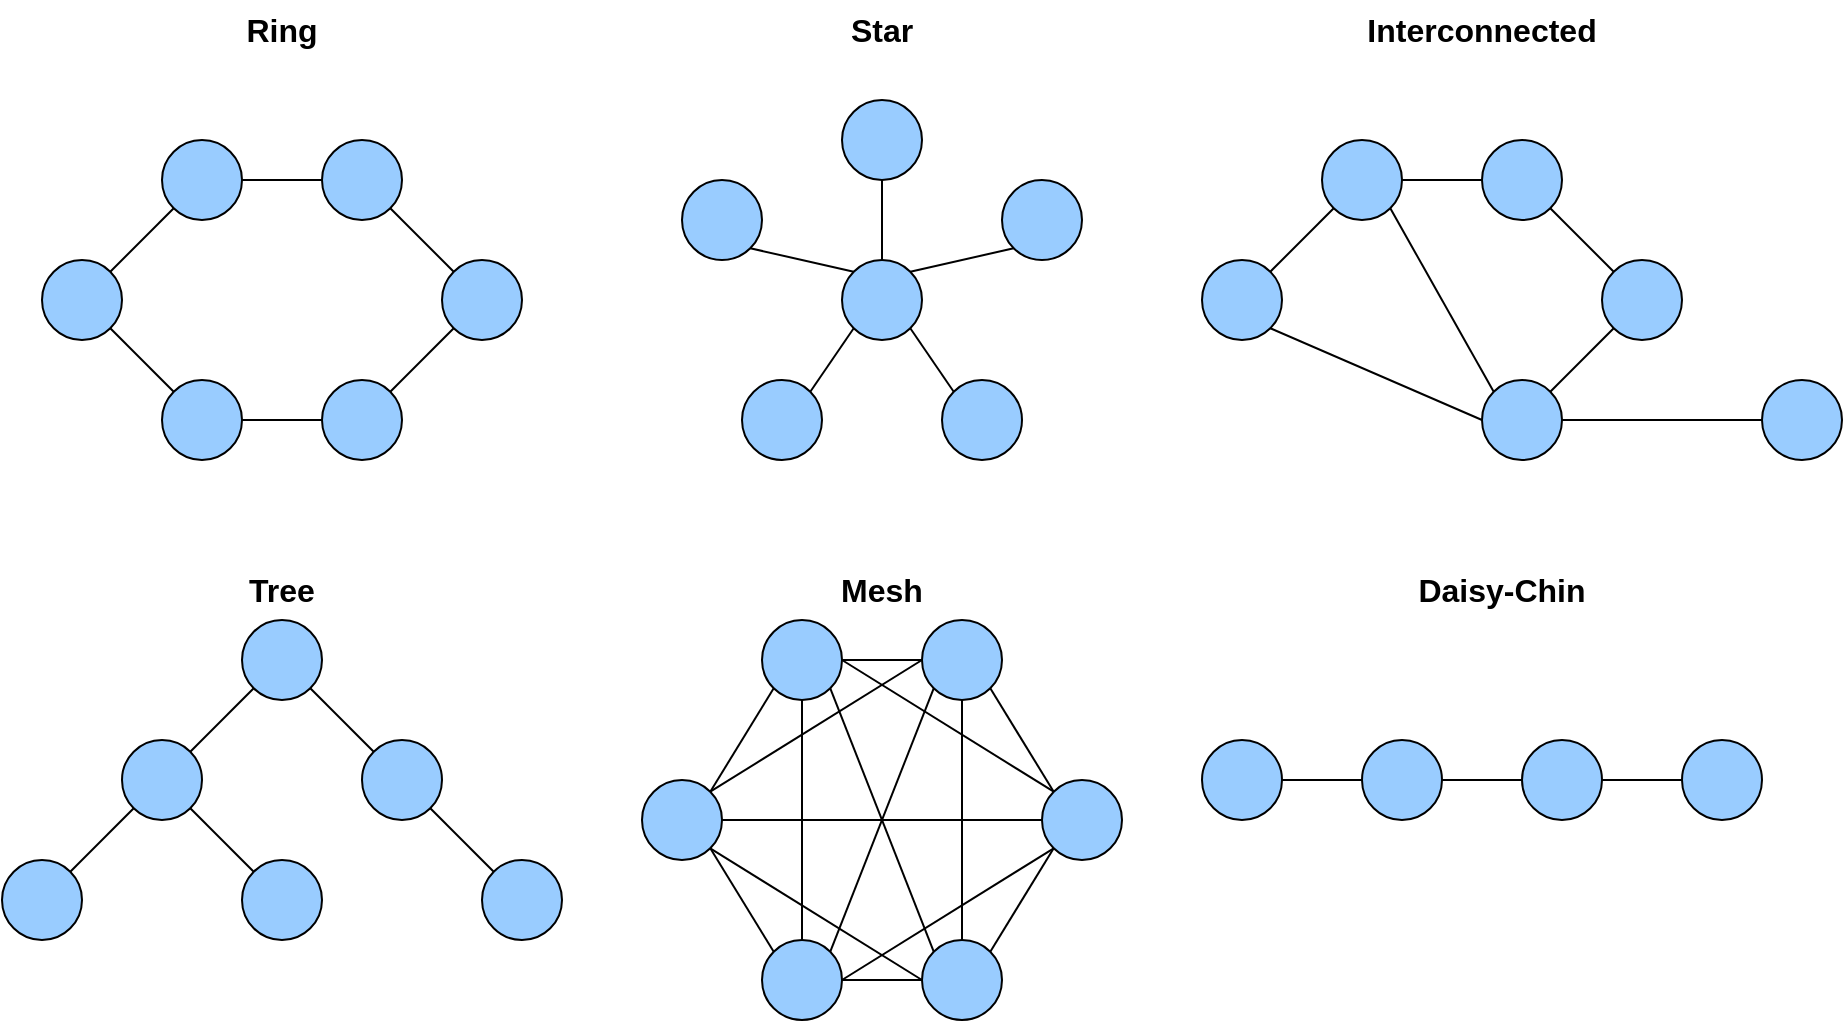 <mxfile version="24.0.5" type="device">
  <diagram id="k6Xy77luxEjsslkj5UFz" name="Page-1">
    <mxGraphModel dx="1355" dy="1090" grid="1" gridSize="10" guides="1" tooltips="1" connect="1" arrows="1" fold="1" page="1" pageScale="1" pageWidth="827" pageHeight="1169" math="0" shadow="0">
      <root>
        <mxCell id="0" />
        <mxCell id="1" parent="0" />
        <mxCell id="45" style="edgeStyle=none;html=1;exitX=0;exitY=1;exitDx=0;exitDy=0;entryX=1;entryY=0;entryDx=0;entryDy=0;endArrow=none;endFill=0;fontSize=16;fontStyle=1;fillColor=#99CCFF;" parent="1" source="2" target="7" edge="1">
          <mxGeometry relative="1" as="geometry" />
        </mxCell>
        <mxCell id="2" value="" style="ellipse;whiteSpace=wrap;html=1;aspect=fixed;fontSize=16;fontStyle=1;fillColor=#99CCFF;" parent="1" vertex="1">
          <mxGeometry x="120" y="160" width="40" height="40" as="geometry" />
        </mxCell>
        <mxCell id="50" style="edgeStyle=none;html=1;exitX=0;exitY=0.5;exitDx=0;exitDy=0;entryX=1;entryY=0.5;entryDx=0;entryDy=0;endArrow=none;endFill=0;fontSize=16;fontStyle=1;fillColor=#99CCFF;" parent="1" source="3" target="2" edge="1">
          <mxGeometry relative="1" as="geometry" />
        </mxCell>
        <mxCell id="3" value="" style="ellipse;whiteSpace=wrap;html=1;aspect=fixed;fontSize=16;fontStyle=1;fillColor=#99CCFF;" parent="1" vertex="1">
          <mxGeometry x="200" y="160" width="40" height="40" as="geometry" />
        </mxCell>
        <mxCell id="49" style="edgeStyle=none;html=1;exitX=0;exitY=0;exitDx=0;exitDy=0;entryX=1;entryY=1;entryDx=0;entryDy=0;endArrow=none;endFill=0;fontSize=16;fontStyle=1;fillColor=#99CCFF;" parent="1" source="4" target="3" edge="1">
          <mxGeometry relative="1" as="geometry" />
        </mxCell>
        <mxCell id="4" value="" style="ellipse;whiteSpace=wrap;html=1;aspect=fixed;fontSize=16;fontStyle=1;fillColor=#99CCFF;" parent="1" vertex="1">
          <mxGeometry x="260" y="220" width="40" height="40" as="geometry" />
        </mxCell>
        <mxCell id="48" style="edgeStyle=none;html=1;exitX=1;exitY=0;exitDx=0;exitDy=0;entryX=0;entryY=1;entryDx=0;entryDy=0;endArrow=none;endFill=0;fontSize=16;fontStyle=1;fillColor=#99CCFF;" parent="1" source="5" target="4" edge="1">
          <mxGeometry relative="1" as="geometry" />
        </mxCell>
        <mxCell id="5" value="" style="ellipse;whiteSpace=wrap;html=1;aspect=fixed;fontSize=16;fontStyle=1;fillColor=#99CCFF;" parent="1" vertex="1">
          <mxGeometry x="200" y="280" width="40" height="40" as="geometry" />
        </mxCell>
        <mxCell id="47" style="edgeStyle=none;html=1;exitX=1;exitY=0.5;exitDx=0;exitDy=0;entryX=0;entryY=0.5;entryDx=0;entryDy=0;endArrow=none;endFill=0;fontSize=16;fontStyle=1;fillColor=#99CCFF;" parent="1" source="6" target="5" edge="1">
          <mxGeometry relative="1" as="geometry" />
        </mxCell>
        <mxCell id="6" value="" style="ellipse;whiteSpace=wrap;html=1;aspect=fixed;fontSize=16;fontStyle=1;fillColor=#99CCFF;" parent="1" vertex="1">
          <mxGeometry x="120" y="280" width="40" height="40" as="geometry" />
        </mxCell>
        <mxCell id="46" style="edgeStyle=none;html=1;exitX=1;exitY=1;exitDx=0;exitDy=0;entryX=0;entryY=0;entryDx=0;entryDy=0;endArrow=none;endFill=0;fontSize=16;fontStyle=1;fillColor=#99CCFF;" parent="1" source="7" target="6" edge="1">
          <mxGeometry relative="1" as="geometry" />
        </mxCell>
        <mxCell id="7" value="" style="ellipse;whiteSpace=wrap;html=1;aspect=fixed;fontSize=16;fontStyle=1;fillColor=#99CCFF;" parent="1" vertex="1">
          <mxGeometry x="60" y="220" width="40" height="40" as="geometry" />
        </mxCell>
        <mxCell id="83" style="edgeStyle=none;html=1;exitX=0.5;exitY=0;exitDx=0;exitDy=0;entryX=0.5;entryY=1;entryDx=0;entryDy=0;endArrow=none;endFill=0;fontSize=16;fontStyle=1;fillColor=#99CCFF;" parent="1" source="8" target="9" edge="1">
          <mxGeometry relative="1" as="geometry" />
        </mxCell>
        <mxCell id="84" style="edgeStyle=none;html=1;exitX=1;exitY=0;exitDx=0;exitDy=0;entryX=0;entryY=1;entryDx=0;entryDy=0;endArrow=none;endFill=0;fontSize=16;fontStyle=1;fillColor=#99CCFF;" parent="1" source="8" target="11" edge="1">
          <mxGeometry relative="1" as="geometry" />
        </mxCell>
        <mxCell id="85" style="edgeStyle=none;html=1;exitX=0;exitY=0;exitDx=0;exitDy=0;entryX=1;entryY=1;entryDx=0;entryDy=0;endArrow=none;endFill=0;fontSize=16;fontStyle=1;fillColor=#99CCFF;" parent="1" source="8" target="10" edge="1">
          <mxGeometry relative="1" as="geometry" />
        </mxCell>
        <mxCell id="87" style="edgeStyle=none;html=1;exitX=1;exitY=1;exitDx=0;exitDy=0;entryX=0;entryY=0;entryDx=0;entryDy=0;endArrow=none;endFill=0;fontSize=16;fontStyle=1;fillColor=#99CCFF;" parent="1" source="8" target="12" edge="1">
          <mxGeometry relative="1" as="geometry" />
        </mxCell>
        <mxCell id="8" value="" style="ellipse;whiteSpace=wrap;html=1;aspect=fixed;fontSize=16;fontStyle=1;fillColor=#99CCFF;" parent="1" vertex="1">
          <mxGeometry x="460" y="220" width="40" height="40" as="geometry" />
        </mxCell>
        <mxCell id="9" value="" style="ellipse;whiteSpace=wrap;html=1;aspect=fixed;fontSize=16;fontStyle=1;fillColor=#99CCFF;" parent="1" vertex="1">
          <mxGeometry x="460" y="140" width="40" height="40" as="geometry" />
        </mxCell>
        <mxCell id="10" value="" style="ellipse;whiteSpace=wrap;html=1;aspect=fixed;fontSize=16;fontStyle=1;fillColor=#99CCFF;" parent="1" vertex="1">
          <mxGeometry x="380" y="180" width="40" height="40" as="geometry" />
        </mxCell>
        <mxCell id="11" value="" style="ellipse;whiteSpace=wrap;html=1;aspect=fixed;fontSize=16;fontStyle=1;fillColor=#99CCFF;" parent="1" vertex="1">
          <mxGeometry x="540" y="180" width="40" height="40" as="geometry" />
        </mxCell>
        <mxCell id="12" value="" style="ellipse;whiteSpace=wrap;html=1;aspect=fixed;fontSize=16;fontStyle=1;fillColor=#99CCFF;" parent="1" vertex="1">
          <mxGeometry x="510" y="280" width="40" height="40" as="geometry" />
        </mxCell>
        <mxCell id="86" style="edgeStyle=none;html=1;exitX=1;exitY=0;exitDx=0;exitDy=0;entryX=0;entryY=1;entryDx=0;entryDy=0;endArrow=none;endFill=0;fontSize=16;fontStyle=1;fillColor=#99CCFF;" parent="1" source="13" target="8" edge="1">
          <mxGeometry relative="1" as="geometry" />
        </mxCell>
        <mxCell id="13" value="" style="ellipse;whiteSpace=wrap;html=1;aspect=fixed;fontSize=16;fontStyle=1;fillColor=#99CCFF;" parent="1" vertex="1">
          <mxGeometry x="410" y="280" width="40" height="40" as="geometry" />
        </mxCell>
        <mxCell id="51" style="edgeStyle=none;html=1;exitX=0;exitY=1;exitDx=0;exitDy=0;entryX=1;entryY=0;entryDx=0;entryDy=0;endArrow=none;endFill=0;fontSize=16;fontStyle=1;fillColor=#99CCFF;" parent="1" source="14" target="16" edge="1">
          <mxGeometry relative="1" as="geometry" />
        </mxCell>
        <mxCell id="54" style="edgeStyle=none;html=1;exitX=1;exitY=1;exitDx=0;exitDy=0;entryX=0;entryY=0;entryDx=0;entryDy=0;endArrow=none;endFill=0;fontSize=16;fontStyle=1;fillColor=#99CCFF;" parent="1" source="14" target="15" edge="1">
          <mxGeometry relative="1" as="geometry" />
        </mxCell>
        <mxCell id="14" value="" style="ellipse;whiteSpace=wrap;html=1;aspect=fixed;fontSize=16;fontStyle=1;fillColor=#99CCFF;" parent="1" vertex="1">
          <mxGeometry x="160" y="400" width="40" height="40" as="geometry" />
        </mxCell>
        <mxCell id="55" style="edgeStyle=none;html=1;exitX=1;exitY=1;exitDx=0;exitDy=0;entryX=0;entryY=0;entryDx=0;entryDy=0;endArrow=none;endFill=0;fontSize=16;fontStyle=1;fillColor=#99CCFF;" parent="1" source="15" target="17" edge="1">
          <mxGeometry relative="1" as="geometry" />
        </mxCell>
        <mxCell id="15" value="" style="ellipse;whiteSpace=wrap;html=1;aspect=fixed;fontSize=16;fontStyle=1;fillColor=#99CCFF;" parent="1" vertex="1">
          <mxGeometry x="220" y="460" width="40" height="40" as="geometry" />
        </mxCell>
        <mxCell id="52" style="edgeStyle=none;html=1;exitX=0;exitY=1;exitDx=0;exitDy=0;entryX=1;entryY=0;entryDx=0;entryDy=0;endArrow=none;endFill=0;fontSize=16;fontStyle=1;fillColor=#99CCFF;" parent="1" source="16" target="19" edge="1">
          <mxGeometry relative="1" as="geometry" />
        </mxCell>
        <mxCell id="53" style="edgeStyle=none;html=1;exitX=1;exitY=1;exitDx=0;exitDy=0;entryX=0;entryY=0;entryDx=0;entryDy=0;endArrow=none;endFill=0;fontSize=16;fontStyle=1;fillColor=#99CCFF;" parent="1" source="16" target="18" edge="1">
          <mxGeometry relative="1" as="geometry" />
        </mxCell>
        <mxCell id="16" value="" style="ellipse;whiteSpace=wrap;html=1;aspect=fixed;fontSize=16;fontStyle=1;fillColor=#99CCFF;" parent="1" vertex="1">
          <mxGeometry x="100" y="460" width="40" height="40" as="geometry" />
        </mxCell>
        <mxCell id="17" value="" style="ellipse;whiteSpace=wrap;html=1;aspect=fixed;fontSize=16;fontStyle=1;fillColor=#99CCFF;" parent="1" vertex="1">
          <mxGeometry x="280" y="520" width="40" height="40" as="geometry" />
        </mxCell>
        <mxCell id="18" value="" style="ellipse;whiteSpace=wrap;html=1;aspect=fixed;fontSize=16;fontStyle=1;fillColor=#99CCFF;" parent="1" vertex="1">
          <mxGeometry x="160" y="520" width="40" height="40" as="geometry" />
        </mxCell>
        <mxCell id="19" value="" style="ellipse;whiteSpace=wrap;html=1;aspect=fixed;fontSize=16;fontStyle=1;fillColor=#99CCFF;" parent="1" vertex="1">
          <mxGeometry x="40" y="520" width="40" height="40" as="geometry" />
        </mxCell>
        <mxCell id="57" style="edgeStyle=none;html=1;exitX=1;exitY=0.5;exitDx=0;exitDy=0;entryX=0;entryY=0.5;entryDx=0;entryDy=0;endArrow=none;endFill=0;fontSize=16;fontStyle=1;fillColor=none;" parent="1" source="21" target="22" edge="1">
          <mxGeometry relative="1" as="geometry" />
        </mxCell>
        <mxCell id="70" style="edgeStyle=none;html=1;exitX=1;exitY=0.5;exitDx=0;exitDy=0;entryX=0;entryY=0;entryDx=0;entryDy=0;endArrow=none;endFill=0;fontSize=16;fontStyle=1;fillColor=#99CCFF;" parent="1" source="21" target="23" edge="1">
          <mxGeometry relative="1" as="geometry" />
        </mxCell>
        <mxCell id="72" style="edgeStyle=none;html=1;exitX=1;exitY=1;exitDx=0;exitDy=0;entryX=0;entryY=0;entryDx=0;entryDy=0;endArrow=none;endFill=0;fontSize=16;fontStyle=1;fillColor=#99CCFF;" parent="1" source="21" target="24" edge="1">
          <mxGeometry relative="1" as="geometry" />
        </mxCell>
        <mxCell id="21" value="" style="ellipse;whiteSpace=wrap;html=1;aspect=fixed;fontSize=16;fontStyle=1;fillColor=#99CCFF;" parent="1" vertex="1">
          <mxGeometry x="420" y="400" width="40" height="40" as="geometry" />
        </mxCell>
        <mxCell id="58" style="edgeStyle=none;html=1;exitX=1;exitY=1;exitDx=0;exitDy=0;entryX=0;entryY=0;entryDx=0;entryDy=0;endArrow=none;endFill=0;fontSize=16;fontStyle=1;fillColor=#99CCFF;" parent="1" source="22" target="23" edge="1">
          <mxGeometry relative="1" as="geometry" />
        </mxCell>
        <mxCell id="71" style="edgeStyle=none;html=1;exitX=0.5;exitY=1;exitDx=0;exitDy=0;endArrow=none;endFill=0;entryX=0.5;entryY=0;entryDx=0;entryDy=0;fontSize=16;fontStyle=1;fillColor=#99CCFF;" parent="1" source="22" target="24" edge="1">
          <mxGeometry relative="1" as="geometry">
            <mxPoint x="520" y="520" as="targetPoint" />
          </mxGeometry>
        </mxCell>
        <mxCell id="22" value="" style="ellipse;whiteSpace=wrap;html=1;aspect=fixed;fontSize=16;fontStyle=1;fillColor=#99CCFF;" parent="1" vertex="1">
          <mxGeometry x="500" y="400" width="40" height="40" as="geometry" />
        </mxCell>
        <mxCell id="60" style="edgeStyle=none;html=1;exitX=0;exitY=1;exitDx=0;exitDy=0;entryX=1;entryY=0;entryDx=0;entryDy=0;endArrow=none;endFill=0;fontSize=16;fontStyle=1;fillColor=#99CCFF;" parent="1" source="23" target="24" edge="1">
          <mxGeometry relative="1" as="geometry" />
        </mxCell>
        <mxCell id="23" value="" style="ellipse;whiteSpace=wrap;html=1;aspect=fixed;fontSize=16;fontStyle=1;fillColor=#99CCFF;" parent="1" vertex="1">
          <mxGeometry x="560" y="480" width="40" height="40" as="geometry" />
        </mxCell>
        <mxCell id="61" style="edgeStyle=none;html=1;exitX=0;exitY=0.5;exitDx=0;exitDy=0;entryX=1;entryY=0.5;entryDx=0;entryDy=0;endArrow=none;endFill=0;fontSize=16;fontStyle=1;fillColor=#99CCFF;" parent="1" source="24" target="25" edge="1">
          <mxGeometry relative="1" as="geometry" />
        </mxCell>
        <mxCell id="24" value="" style="ellipse;whiteSpace=wrap;html=1;aspect=fixed;fontSize=16;fontStyle=1;fillColor=#99CCFF;" parent="1" vertex="1">
          <mxGeometry x="500" y="560" width="40" height="40" as="geometry" />
        </mxCell>
        <mxCell id="62" style="edgeStyle=none;html=1;exitX=0;exitY=0;exitDx=0;exitDy=0;entryX=1;entryY=1;entryDx=0;entryDy=0;endArrow=none;endFill=0;fontSize=16;fontStyle=1;fillColor=#99CCFF;" parent="1" source="25" target="26" edge="1">
          <mxGeometry relative="1" as="geometry" />
        </mxCell>
        <mxCell id="67" style="edgeStyle=none;html=1;exitX=0.5;exitY=0;exitDx=0;exitDy=0;entryX=0.5;entryY=1;entryDx=0;entryDy=0;endArrow=none;endFill=0;fontSize=16;fontStyle=1;fillColor=#99CCFF;" parent="1" source="25" target="21" edge="1">
          <mxGeometry relative="1" as="geometry" />
        </mxCell>
        <mxCell id="68" style="edgeStyle=none;html=1;exitX=1;exitY=0;exitDx=0;exitDy=0;entryX=0;entryY=1;entryDx=0;entryDy=0;endArrow=none;endFill=0;fontSize=16;fontStyle=1;fillColor=#99CCFF;" parent="1" source="25" target="22" edge="1">
          <mxGeometry relative="1" as="geometry" />
        </mxCell>
        <mxCell id="69" style="edgeStyle=none;html=1;exitX=1;exitY=0.5;exitDx=0;exitDy=0;entryX=0;entryY=1;entryDx=0;entryDy=0;endArrow=none;endFill=0;fontSize=16;fontStyle=1;fillColor=#99CCFF;" parent="1" source="25" target="23" edge="1">
          <mxGeometry relative="1" as="geometry" />
        </mxCell>
        <mxCell id="25" value="" style="ellipse;whiteSpace=wrap;html=1;aspect=fixed;fontSize=16;fontStyle=1;fillColor=#99CCFF;" parent="1" vertex="1">
          <mxGeometry x="420" y="560" width="40" height="40" as="geometry" />
        </mxCell>
        <mxCell id="56" style="edgeStyle=none;html=1;exitX=1;exitY=0;exitDx=0;exitDy=0;entryX=0;entryY=1;entryDx=0;entryDy=0;endArrow=none;endFill=0;fontSize=16;fontStyle=1;fillColor=#99CCFF;" parent="1" source="26" target="21" edge="1">
          <mxGeometry relative="1" as="geometry" />
        </mxCell>
        <mxCell id="63" style="edgeStyle=none;html=1;exitX=1;exitY=0;exitDx=0;exitDy=0;entryX=0;entryY=0.5;entryDx=0;entryDy=0;endArrow=none;endFill=0;fontSize=16;fontStyle=1;fillColor=#99CCFF;" parent="1" source="26" target="22" edge="1">
          <mxGeometry relative="1" as="geometry" />
        </mxCell>
        <mxCell id="65" style="edgeStyle=none;html=1;exitX=1;exitY=0.5;exitDx=0;exitDy=0;entryX=0;entryY=0.5;entryDx=0;entryDy=0;endArrow=none;endFill=0;fontSize=16;fontStyle=1;fillColor=#99CCFF;" parent="1" source="26" target="23" edge="1">
          <mxGeometry relative="1" as="geometry" />
        </mxCell>
        <mxCell id="66" style="edgeStyle=none;html=1;exitX=1;exitY=1;exitDx=0;exitDy=0;entryX=0;entryY=0.5;entryDx=0;entryDy=0;endArrow=none;endFill=0;fontSize=16;fontStyle=1;fillColor=#99CCFF;" parent="1" source="26" target="24" edge="1">
          <mxGeometry relative="1" as="geometry" />
        </mxCell>
        <mxCell id="26" value="" style="ellipse;whiteSpace=wrap;html=1;aspect=fixed;fontSize=16;fontStyle=1;fillColor=#99CCFF;" parent="1" vertex="1">
          <mxGeometry x="360" y="480" width="40" height="40" as="geometry" />
        </mxCell>
        <mxCell id="73" style="edgeStyle=none;html=1;exitX=1;exitY=0.5;exitDx=0;exitDy=0;entryX=0;entryY=0.5;entryDx=0;entryDy=0;endArrow=none;endFill=0;fontSize=16;fontStyle=1;fillColor=#99CCFF;" parent="1" source="27" target="28" edge="1">
          <mxGeometry relative="1" as="geometry" />
        </mxCell>
        <mxCell id="27" value="" style="ellipse;whiteSpace=wrap;html=1;aspect=fixed;fontSize=16;fontStyle=1;fillColor=#99CCFF;" parent="1" vertex="1">
          <mxGeometry x="640" y="460" width="40" height="40" as="geometry" />
        </mxCell>
        <mxCell id="74" style="edgeStyle=none;html=1;exitX=1;exitY=0.5;exitDx=0;exitDy=0;endArrow=none;endFill=0;fontSize=16;fontStyle=1;fillColor=#99CCFF;" parent="1" source="28" target="29" edge="1">
          <mxGeometry relative="1" as="geometry" />
        </mxCell>
        <mxCell id="28" value="" style="ellipse;whiteSpace=wrap;html=1;aspect=fixed;fontSize=16;fontStyle=1;fillColor=#99CCFF;" parent="1" vertex="1">
          <mxGeometry x="720" y="460" width="40" height="40" as="geometry" />
        </mxCell>
        <mxCell id="75" style="edgeStyle=none;html=1;exitX=1;exitY=0.5;exitDx=0;exitDy=0;entryX=0;entryY=0.5;entryDx=0;entryDy=0;endArrow=none;endFill=0;fontSize=16;fontStyle=1;fillColor=#99CCFF;" parent="1" source="29" target="30" edge="1">
          <mxGeometry relative="1" as="geometry" />
        </mxCell>
        <mxCell id="29" value="" style="ellipse;whiteSpace=wrap;html=1;aspect=fixed;fontSize=16;fontStyle=1;fillColor=#99CCFF;" parent="1" vertex="1">
          <mxGeometry x="800" y="460" width="40" height="40" as="geometry" />
        </mxCell>
        <mxCell id="30" value="" style="ellipse;whiteSpace=wrap;html=1;aspect=fixed;fontSize=16;fontStyle=1;fillColor=#99CCFF;" parent="1" vertex="1">
          <mxGeometry x="880" y="460" width="40" height="40" as="geometry" />
        </mxCell>
        <mxCell id="77" style="edgeStyle=none;html=1;exitX=1;exitY=0.5;exitDx=0;exitDy=0;endArrow=none;endFill=0;fontSize=16;fontStyle=1;fillColor=#99CCFF;" parent="1" source="39" target="40" edge="1">
          <mxGeometry relative="1" as="geometry" />
        </mxCell>
        <mxCell id="82" style="edgeStyle=none;html=1;exitX=1;exitY=1;exitDx=0;exitDy=0;entryX=0;entryY=0;entryDx=0;entryDy=0;endArrow=none;endFill=0;fontSize=16;fontStyle=1;fillColor=#99CCFF;" parent="1" source="39" target="42" edge="1">
          <mxGeometry relative="1" as="geometry" />
        </mxCell>
        <mxCell id="39" value="" style="ellipse;whiteSpace=wrap;html=1;aspect=fixed;fontSize=16;fontStyle=1;fillColor=#99CCFF;" parent="1" vertex="1">
          <mxGeometry x="700" y="160" width="40" height="40" as="geometry" />
        </mxCell>
        <mxCell id="78" style="edgeStyle=none;html=1;exitX=1;exitY=1;exitDx=0;exitDy=0;entryX=0;entryY=0;entryDx=0;entryDy=0;endArrow=none;endFill=0;fontSize=16;fontStyle=1;fillColor=#99CCFF;" parent="1" source="40" target="41" edge="1">
          <mxGeometry relative="1" as="geometry" />
        </mxCell>
        <mxCell id="40" value="" style="ellipse;whiteSpace=wrap;html=1;aspect=fixed;fontSize=16;fontStyle=1;fillColor=#99CCFF;" parent="1" vertex="1">
          <mxGeometry x="780" y="160" width="40" height="40" as="geometry" />
        </mxCell>
        <mxCell id="79" style="edgeStyle=none;html=1;exitX=0;exitY=1;exitDx=0;exitDy=0;entryX=1;entryY=0;entryDx=0;entryDy=0;endArrow=none;endFill=0;fontSize=16;fontStyle=1;fillColor=#99CCFF;" parent="1" source="41" target="42" edge="1">
          <mxGeometry relative="1" as="geometry" />
        </mxCell>
        <mxCell id="41" value="" style="ellipse;whiteSpace=wrap;html=1;aspect=fixed;fontSize=16;fontStyle=1;fillColor=#99CCFF;" parent="1" vertex="1">
          <mxGeometry x="840" y="220" width="40" height="40" as="geometry" />
        </mxCell>
        <mxCell id="80" style="edgeStyle=none;html=1;exitX=0;exitY=0.5;exitDx=0;exitDy=0;entryX=1;entryY=1;entryDx=0;entryDy=0;endArrow=none;endFill=0;fontSize=16;fontStyle=1;fillColor=#99CCFF;" parent="1" source="42" target="44" edge="1">
          <mxGeometry relative="1" as="geometry" />
        </mxCell>
        <mxCell id="81" style="edgeStyle=none;html=1;exitX=1;exitY=0.5;exitDx=0;exitDy=0;entryX=0;entryY=0.5;entryDx=0;entryDy=0;endArrow=none;endFill=0;fontSize=16;fontStyle=1;fillColor=#99CCFF;" parent="1" source="42" target="43" edge="1">
          <mxGeometry relative="1" as="geometry" />
        </mxCell>
        <mxCell id="42" value="" style="ellipse;whiteSpace=wrap;html=1;aspect=fixed;fontSize=16;fontStyle=1;fillColor=#99CCFF;" parent="1" vertex="1">
          <mxGeometry x="780" y="280" width="40" height="40" as="geometry" />
        </mxCell>
        <mxCell id="43" value="" style="ellipse;whiteSpace=wrap;html=1;aspect=fixed;fontSize=16;fontStyle=1;fillColor=#99CCFF;" parent="1" vertex="1">
          <mxGeometry x="920" y="280" width="40" height="40" as="geometry" />
        </mxCell>
        <mxCell id="76" style="edgeStyle=none;html=1;exitX=1;exitY=0;exitDx=0;exitDy=0;entryX=0;entryY=1;entryDx=0;entryDy=0;endArrow=none;endFill=0;fontSize=16;fontStyle=1;fillColor=#99CCFF;" parent="1" source="44" target="39" edge="1">
          <mxGeometry relative="1" as="geometry" />
        </mxCell>
        <mxCell id="44" value="" style="ellipse;whiteSpace=wrap;html=1;aspect=fixed;fontSize=16;fontStyle=1;fillColor=#99CCFF;" parent="1" vertex="1">
          <mxGeometry x="640" y="220" width="40" height="40" as="geometry" />
        </mxCell>
        <mxCell id="88" value="Ring" style="text;html=1;strokeColor=none;fillColor=none;align=center;verticalAlign=middle;whiteSpace=wrap;rounded=0;fontSize=16;fontStyle=1" parent="1" vertex="1">
          <mxGeometry x="150" y="90" width="60" height="30" as="geometry" />
        </mxCell>
        <mxCell id="89" value="Interconnected" style="text;html=1;strokeColor=none;fillColor=none;align=center;verticalAlign=middle;whiteSpace=wrap;rounded=0;fontSize=16;fontStyle=1" parent="1" vertex="1">
          <mxGeometry x="720" y="90" width="120" height="30" as="geometry" />
        </mxCell>
        <mxCell id="90" value="Star" style="text;html=1;strokeColor=none;fillColor=none;align=center;verticalAlign=middle;whiteSpace=wrap;rounded=0;fontSize=16;fontStyle=1" parent="1" vertex="1">
          <mxGeometry x="420" y="90" width="120" height="30" as="geometry" />
        </mxCell>
        <mxCell id="91" value="Daisy-Chin" style="text;html=1;strokeColor=none;fillColor=none;align=center;verticalAlign=middle;whiteSpace=wrap;rounded=0;fontSize=16;fontStyle=1" parent="1" vertex="1">
          <mxGeometry x="730" y="370" width="120" height="30" as="geometry" />
        </mxCell>
        <mxCell id="92" value="Mesh" style="text;html=1;strokeColor=none;fillColor=none;align=center;verticalAlign=middle;whiteSpace=wrap;rounded=0;fontSize=16;fontStyle=1" parent="1" vertex="1">
          <mxGeometry x="420" y="370" width="120" height="30" as="geometry" />
        </mxCell>
        <mxCell id="93" value="Tree" style="text;html=1;strokeColor=none;fillColor=none;align=center;verticalAlign=middle;whiteSpace=wrap;rounded=0;fontSize=16;fontStyle=1" parent="1" vertex="1">
          <mxGeometry x="120" y="370" width="120" height="30" as="geometry" />
        </mxCell>
      </root>
    </mxGraphModel>
  </diagram>
</mxfile>
